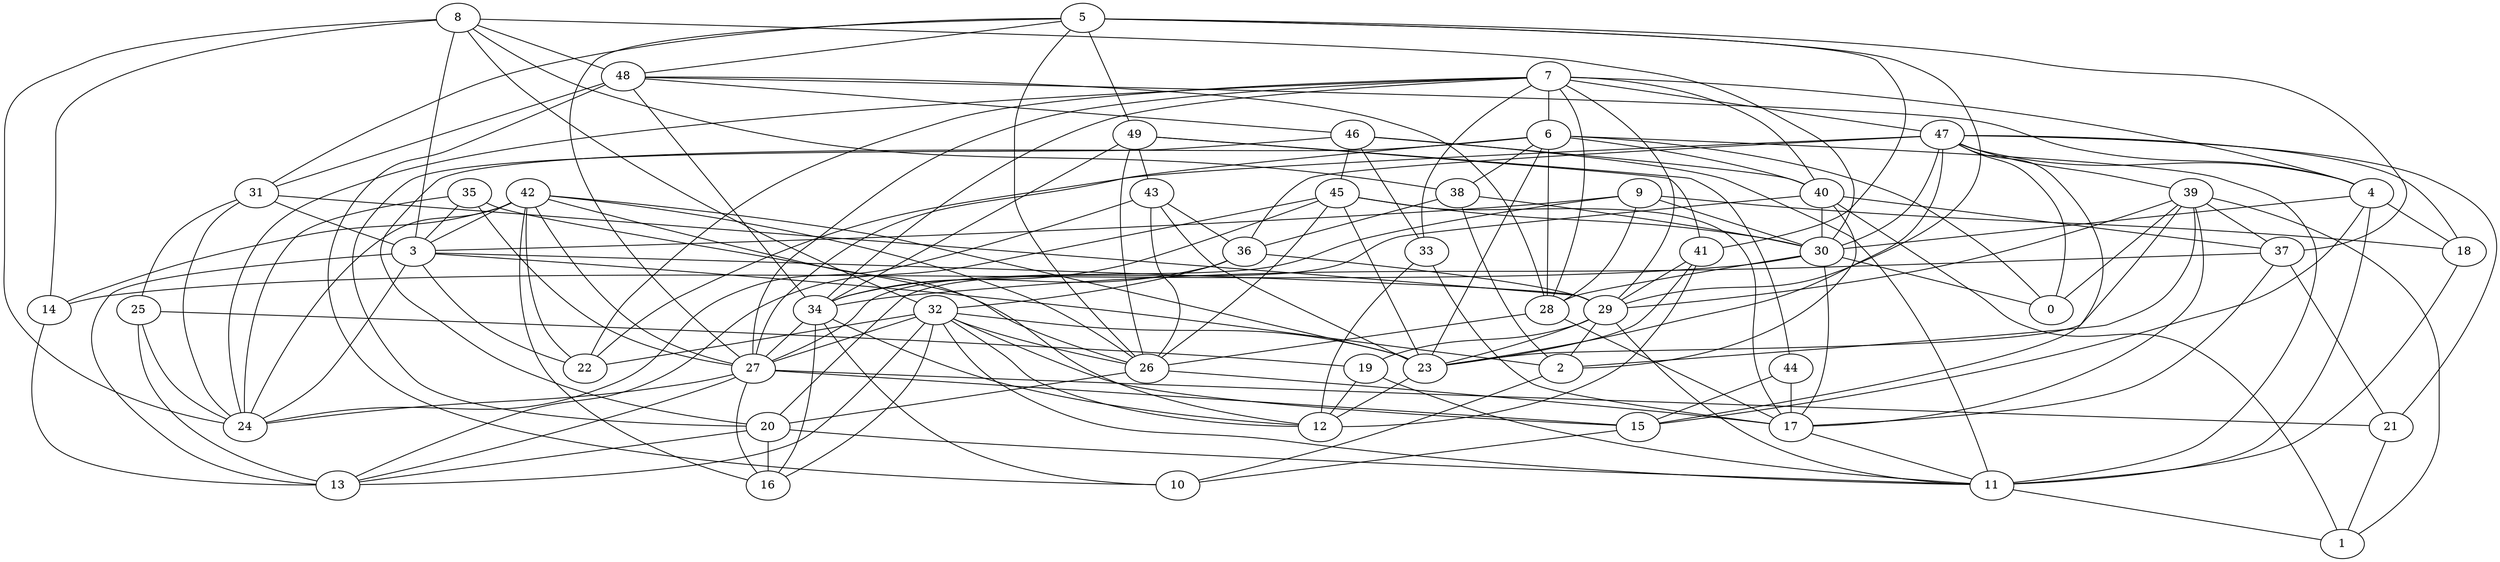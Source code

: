 digraph GG_graph {

subgraph G_graph {
edge [color = black]
"31" -> "25" [dir = none]
"31" -> "24" [dir = none]
"31" -> "3" [dir = none]
"31" -> "29" [dir = none]
"37" -> "21" [dir = none]
"37" -> "34" [dir = none]
"36" -> "29" [dir = none]
"36" -> "32" [dir = none]
"36" -> "34" [dir = none]
"43" -> "24" [dir = none]
"43" -> "26" [dir = none]
"43" -> "23" [dir = none]
"20" -> "16" [dir = none]
"20" -> "11" [dir = none]
"20" -> "13" [dir = none]
"44" -> "17" [dir = none]
"44" -> "15" [dir = none]
"33" -> "12" [dir = none]
"33" -> "17" [dir = none]
"14" -> "13" [dir = none]
"34" -> "12" [dir = none]
"34" -> "10" [dir = none]
"34" -> "16" [dir = none]
"8" -> "14" [dir = none]
"8" -> "38" [dir = none]
"8" -> "32" [dir = none]
"8" -> "48" [dir = none]
"8" -> "24" [dir = none]
"38" -> "30" [dir = none]
"38" -> "36" [dir = none]
"38" -> "2" [dir = none]
"46" -> "11" [dir = none]
"46" -> "45" [dir = none]
"46" -> "40" [dir = none]
"46" -> "20" [dir = none]
"46" -> "33" [dir = none]
"41" -> "23" [dir = none]
"41" -> "12" [dir = none]
"41" -> "29" [dir = none]
"28" -> "26" [dir = none]
"28" -> "17" [dir = none]
"48" -> "10" [dir = none]
"48" -> "31" [dir = none]
"48" -> "28" [dir = none]
"48" -> "34" [dir = none]
"48" -> "46" [dir = none]
"39" -> "23" [dir = none]
"39" -> "2" [dir = none]
"39" -> "37" [dir = none]
"39" -> "17" [dir = none]
"39" -> "0" [dir = none]
"39" -> "29" [dir = none]
"39" -> "1" [dir = none]
"11" -> "1" [dir = none]
"18" -> "11" [dir = none]
"26" -> "20" [dir = none]
"32" -> "12" [dir = none]
"32" -> "26" [dir = none]
"32" -> "16" [dir = none]
"32" -> "27" [dir = none]
"32" -> "13" [dir = none]
"32" -> "15" [dir = none]
"29" -> "23" [dir = none]
"29" -> "2" [dir = none]
"29" -> "19" [dir = none]
"29" -> "11" [dir = none]
"19" -> "12" [dir = none]
"19" -> "11" [dir = none]
"5" -> "49" [dir = none]
"5" -> "26" [dir = none]
"5" -> "27" [dir = none]
"5" -> "48" [dir = none]
"5" -> "31" [dir = none]
"5" -> "41" [dir = none]
"4" -> "15" [dir = none]
"4" -> "11" [dir = none]
"4" -> "18" [dir = none]
"35" -> "27" [dir = none]
"35" -> "24" [dir = none]
"35" -> "3" [dir = none]
"35" -> "26" [dir = none]
"27" -> "15" [dir = none]
"27" -> "21" [dir = none]
"27" -> "24" [dir = none]
"7" -> "22" [dir = none]
"7" -> "29" [dir = none]
"7" -> "34" [dir = none]
"7" -> "4" [dir = none]
"7" -> "47" [dir = none]
"7" -> "33" [dir = none]
"7" -> "27" [dir = none]
"7" -> "28" [dir = none]
"7" -> "24" [dir = none]
"49" -> "44" [dir = none]
"49" -> "26" [dir = none]
"49" -> "34" [dir = none]
"42" -> "3" [dir = none]
"42" -> "14" [dir = none]
"42" -> "26" [dir = none]
"42" -> "24" [dir = none]
"42" -> "27" [dir = none]
"42" -> "22" [dir = none]
"42" -> "23" [dir = none]
"42" -> "16" [dir = none]
"42" -> "12" [dir = none]
"9" -> "30" [dir = none]
"9" -> "18" [dir = none]
"9" -> "3" [dir = none]
"9" -> "28" [dir = none]
"9" -> "27" [dir = none]
"40" -> "37" [dir = none]
"40" -> "20" [dir = none]
"40" -> "2" [dir = none]
"40" -> "1" [dir = none]
"45" -> "13" [dir = none]
"45" -> "30" [dir = none]
"45" -> "23" [dir = none]
"45" -> "34" [dir = none]
"45" -> "17" [dir = none]
"45" -> "26" [dir = none]
"30" -> "0" [dir = none]
"30" -> "14" [dir = none]
"30" -> "17" [dir = none]
"30" -> "28" [dir = none]
"6" -> "11" [dir = none]
"6" -> "0" [dir = none]
"6" -> "23" [dir = none]
"6" -> "40" [dir = none]
"6" -> "38" [dir = none]
"3" -> "2" [dir = none]
"3" -> "29" [dir = none]
"3" -> "13" [dir = none]
"47" -> "18" [dir = none]
"47" -> "39" [dir = none]
"47" -> "30" [dir = none]
"47" -> "23" [dir = none]
"47" -> "22" [dir = none]
"47" -> "4" [dir = none]
"47" -> "21" [dir = none]
"47" -> "15" [dir = none]
"47" -> "0" [dir = none]
"25" -> "13" [dir = none]
"25" -> "19" [dir = none]
"25" -> "24" [dir = none]
"2" -> "10" [dir = none]
"23" -> "12" [dir = none]
"21" -> "1" [dir = none]
"6" -> "28" [dir = none]
"34" -> "27" [dir = none]
"27" -> "16" [dir = none]
"40" -> "30" [dir = none]
"8" -> "30" [dir = none]
"49" -> "41" [dir = none]
"4" -> "30" [dir = none]
"17" -> "11" [dir = none]
"32" -> "11" [dir = none]
"8" -> "3" [dir = none]
"7" -> "40" [dir = none]
"15" -> "10" [dir = none]
"6" -> "27" [dir = none]
"32" -> "23" [dir = none]
"7" -> "6" [dir = none]
"26" -> "17" [dir = none]
"6" -> "20" [dir = none]
"49" -> "43" [dir = none]
"5" -> "29" [dir = none]
"43" -> "36" [dir = none]
"32" -> "22" [dir = none]
"47" -> "36" [dir = none]
"5" -> "37" [dir = none]
"48" -> "4" [dir = none]
"27" -> "13" [dir = none]
"3" -> "24" [dir = none]
"37" -> "17" [dir = none]
"3" -> "22" [dir = none]
}

}
